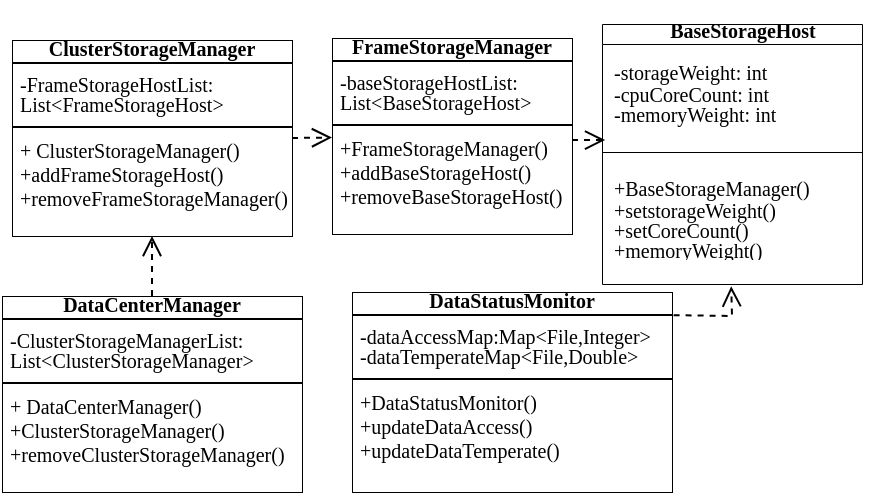 <mxfile version="24.0.8" type="github">
  <diagram name="第 1 页" id="nQ7ygSFxKSvtULuJC0PI">
    <mxGraphModel dx="771" dy="494" grid="1" gridSize="10" guides="1" tooltips="1" connect="1" arrows="1" fold="1" page="1" pageScale="1" pageWidth="827" pageHeight="1169" math="0" shadow="0">
      <root>
        <mxCell id="0" />
        <mxCell id="1" parent="0" />
        <mxCell id="e91pbkMCY1nBFIZttT2K-29" value="&lt;p style=&quot;margin: 4px 0px 0px; text-align: center; line-height: 10%;&quot;&gt;&lt;b style=&quot;font-family: &amp;quot;Times New Roman&amp;quot;; font-size: 10px; text-wrap: nowrap;&quot;&gt;FrameStorageManager&lt;/b&gt;&lt;br&gt;&lt;/p&gt;&lt;hr size=&quot;1&quot; style=&quot;border-style:solid;&quot;&gt;&lt;p style=&quot;margin: 0px 0px 0px 4px; line-height: 80%;&quot;&gt;&lt;font style=&quot;font-size: 10px;&quot; face=&quot;Times New Roman&quot;&gt;-baseStorageHostList:&lt;br&gt;&lt;/font&gt;&lt;/p&gt;&lt;p style=&quot;margin: 0px 0px 0px 4px; line-height: 80%;&quot;&gt;&lt;font style=&quot;font-size: 10px;&quot; face=&quot;Times New Roman&quot;&gt;List&amp;lt;&lt;/font&gt;&lt;span style=&quot;background-color: initial; text-wrap: nowrap; font-family: &amp;quot;Times New Roman&amp;quot;; font-size: 10px; text-align: center;&quot;&gt;BaseStorageHost&lt;/span&gt;&lt;span style=&quot;font-size: 10px; font-family: &amp;quot;Times New Roman&amp;quot;; background-color: initial;&quot;&gt;&amp;gt;&lt;/span&gt;&lt;/p&gt;&lt;hr size=&quot;1&quot; style=&quot;border-style:solid;&quot;&gt;&lt;p style=&quot;margin: 0px 0px 0px 4px; line-height: 90%;&quot;&gt;&lt;font style=&quot;font-size: 10px;&quot; face=&quot;Times New Roman&quot;&gt;+FrameStorageManager()&lt;br&gt;+add&lt;/font&gt;&lt;span style=&quot;background-color: initial; text-wrap: nowrap; font-family: &amp;quot;Times New Roman&amp;quot;; font-size: 10px; text-align: center;&quot;&gt;BaseStorageHost()&lt;/span&gt;&lt;/p&gt;&lt;p style=&quot;margin: 0px 0px 0px 4px; line-height: 90%;&quot;&gt;&lt;span style=&quot;background-color: initial; text-wrap: nowrap; font-family: &amp;quot;Times New Roman&amp;quot;; font-size: 10px; text-align: center;&quot;&gt;+removeBase&lt;/span&gt;&lt;span style=&quot;font-family: &amp;quot;Times New Roman&amp;quot;; font-size: 10px; text-align: center; text-wrap: nowrap; background-color: initial;&quot;&gt;StorageHost()&lt;/span&gt;&lt;/p&gt;&lt;p style=&quot;margin:0px;margin-left:4px;&quot;&gt;&lt;span style=&quot;background-color: initial; text-wrap: nowrap; font-family: &amp;quot;Times New Roman&amp;quot;; font-size: 10px; text-align: center;&quot;&gt;&lt;br&gt;&lt;/span&gt;&lt;/p&gt;&lt;p style=&quot;margin:0px;margin-left:4px;&quot;&gt;&lt;font style=&quot;font-size: 10px;&quot; face=&quot;Times New Roman&quot;&gt;&lt;br&gt;&lt;/font&gt;&lt;/p&gt;" style="verticalAlign=top;align=left;overflow=fill;html=1;whiteSpace=wrap;strokeWidth=0.5;" parent="1" vertex="1">
          <mxGeometry x="500" y="364" width="120" height="98" as="geometry" />
        </mxCell>
        <mxCell id="e91pbkMCY1nBFIZttT2K-50" value="" style="group" parent="1" vertex="1" connectable="0">
          <mxGeometry x="635" y="345" width="130" height="142" as="geometry" />
        </mxCell>
        <mxCell id="e91pbkMCY1nBFIZttT2K-2" value="" style="swimlane;fontStyle=1;align=center;verticalAlign=top;childLayout=stackLayout;horizontal=1;startSize=10;horizontalStack=0;resizeParent=1;resizeParentMax=0;resizeLast=0;collapsible=1;marginBottom=0;whiteSpace=wrap;html=1;strokeWidth=0.5;" parent="e91pbkMCY1nBFIZttT2K-50" vertex="1">
          <mxGeometry y="12" width="130" height="130" as="geometry">
            <mxRectangle x="330" y="360" width="100" height="30" as="alternateBounds" />
          </mxGeometry>
        </mxCell>
        <mxCell id="e91pbkMCY1nBFIZttT2K-3" value="&lt;font face=&quot;Times New Roman&quot; style=&quot;font-size: 10px;&quot;&gt;-storageWeight: int&lt;/font&gt;&lt;div style=&quot;line-height: 80%;&quot;&gt;&lt;font style=&quot;font-size: 10px;&quot; face=&quot;Times New Roman&quot;&gt;-cpuCoreCount: int&lt;/font&gt;&lt;/div&gt;&lt;div style=&quot;line-height: 80%;&quot;&gt;&lt;font style=&quot;font-size: 10px;&quot; face=&quot;Times New Roman&quot;&gt;-memoryWeight: int&lt;/font&gt;&lt;/div&gt;&lt;div style=&quot;line-height: 80%;&quot;&gt;&lt;font style=&quot;font-size: 10px;&quot; face=&quot;Times New Roman&quot;&gt;&lt;br&gt;&lt;/font&gt;&lt;/div&gt;&lt;div style=&quot;line-height: 80%;&quot;&gt;&lt;font style=&quot;font-size: 10px;&quot; face=&quot;Times New Roman&quot;&gt;&lt;br&gt;&lt;/font&gt;&lt;/div&gt;&lt;div style=&quot;line-height: 80%;&quot;&gt;&lt;font style=&quot;font-size: 10px;&quot; face=&quot;Times New Roman&quot;&gt;&lt;br&gt;&lt;/font&gt;&lt;/div&gt;" style="text;strokeColor=none;fillColor=none;align=left;verticalAlign=top;spacingLeft=4;spacingRight=4;overflow=hidden;rotatable=0;points=[[0,0.5],[1,0.5]];portConstraint=eastwest;whiteSpace=wrap;html=1;strokeWidth=0.5;" parent="e91pbkMCY1nBFIZttT2K-2" vertex="1">
          <mxGeometry y="10" width="130" height="50" as="geometry" />
        </mxCell>
        <mxCell id="e91pbkMCY1nBFIZttT2K-4" value="" style="line;strokeWidth=0.5;fillColor=none;align=left;verticalAlign=middle;spacingTop=-1;spacingLeft=3;spacingRight=3;rotatable=0;labelPosition=right;points=[];portConstraint=eastwest;strokeColor=inherit;" parent="e91pbkMCY1nBFIZttT2K-2" vertex="1">
          <mxGeometry y="60" width="130" height="8" as="geometry" />
        </mxCell>
        <mxCell id="e91pbkMCY1nBFIZttT2K-5" value="&lt;font style=&quot;font-size: 10px;&quot; face=&quot;Times New Roman&quot;&gt;+BaseStorageManager()&lt;/font&gt;&lt;div style=&quot;line-height: 80%;&quot;&gt;&lt;font style=&quot;font-size: 10px;&quot; face=&quot;Times New Roman&quot;&gt;+set&lt;/font&gt;&lt;span style=&quot;font-family: &amp;quot;Times New Roman&amp;quot;; font-size: 10px; background-color: initial;&quot;&gt;storageWeight()&lt;/span&gt;&lt;/div&gt;&lt;div style=&quot;line-height: 80%;&quot;&gt;&lt;span style=&quot;font-family: &amp;quot;Times New Roman&amp;quot;; font-size: 10px; background-color: initial;&quot;&gt;+set&lt;/span&gt;&lt;span style=&quot;font-family: &amp;quot;Times New Roman&amp;quot;; font-size: 10px; background-color: initial;&quot;&gt;CoreCount()&lt;/span&gt;&lt;/div&gt;&lt;div style=&quot;line-height: 80%;&quot;&gt;&lt;span style=&quot;font-family: &amp;quot;Times New Roman&amp;quot;; font-size: 10px; background-color: initial;&quot;&gt;+&lt;/span&gt;&lt;span style=&quot;font-family: &amp;quot;Times New Roman&amp;quot;; font-size: 10px; background-color: initial;&quot;&gt;memoryWeight()&lt;/span&gt;&lt;/div&gt;" style="text;strokeColor=none;fillColor=none;align=left;verticalAlign=top;spacingLeft=4;spacingRight=4;overflow=hidden;rotatable=0;points=[[0,0.5],[1,0.5]];portConstraint=eastwest;whiteSpace=wrap;html=1;strokeWidth=0.5;" parent="e91pbkMCY1nBFIZttT2K-2" vertex="1">
          <mxGeometry y="68" width="130" height="62" as="geometry" />
        </mxCell>
        <mxCell id="e91pbkMCY1nBFIZttT2K-7" style="edgeStyle=orthogonalEdgeStyle;rounded=0;orthogonalLoop=1;jettySize=auto;html=1;exitX=1;exitY=0.5;exitDx=0;exitDy=0;" parent="e91pbkMCY1nBFIZttT2K-2" source="e91pbkMCY1nBFIZttT2K-3" target="e91pbkMCY1nBFIZttT2K-3" edge="1">
          <mxGeometry relative="1" as="geometry" />
        </mxCell>
        <mxCell id="e91pbkMCY1nBFIZttT2K-6" value="&lt;font face=&quot;Times New Roman&quot; style=&quot;font-size: 10px;&quot;&gt;&lt;b&gt;BaseStorageHost&lt;/b&gt;&lt;/font&gt;" style="text;html=1;align=center;verticalAlign=middle;resizable=0;points=[];autosize=1;strokeColor=none;fillColor=none;" parent="e91pbkMCY1nBFIZttT2K-50" vertex="1">
          <mxGeometry x="20" width="100" height="30" as="geometry" />
        </mxCell>
        <mxCell id="e91pbkMCY1nBFIZttT2K-51" value="&lt;p style=&quot;margin: 4px 0px 0px; text-align: center; line-height: 10%;&quot;&gt;&lt;b style=&quot;font-family: &amp;quot;Times New Roman&amp;quot;; font-size: 10px; text-wrap: nowrap;&quot;&gt;ClusterStorageManager&lt;/b&gt;&lt;br&gt;&lt;/p&gt;&lt;hr size=&quot;1&quot; style=&quot;border-style:solid;&quot;&gt;&lt;p style=&quot;margin: 0px 0px 0px 4px; line-height: 80%;&quot;&gt;&lt;font style=&quot;font-size: 10px;&quot; face=&quot;Times New Roman&quot;&gt;-FrameStorageHostList:&lt;br&gt;&lt;/font&gt;&lt;/p&gt;&lt;p style=&quot;margin: 0px 0px 0px 4px; line-height: 80%;&quot;&gt;&lt;font style=&quot;font-size: 10px;&quot; face=&quot;Times New Roman&quot;&gt;List&amp;lt;&lt;/font&gt;&lt;span style=&quot;font-family: &amp;quot;Times New Roman&amp;quot;; font-size: 10px;&quot;&gt;Frame&lt;/span&gt;&lt;span style=&quot;background-color: initial; text-wrap: nowrap; font-family: &amp;quot;Times New Roman&amp;quot;; font-size: 10px; text-align: center;&quot;&gt;StorageHost&lt;/span&gt;&lt;span style=&quot;font-size: 10px; font-family: &amp;quot;Times New Roman&amp;quot;; background-color: initial;&quot;&gt;&amp;gt;&lt;/span&gt;&lt;/p&gt;&lt;hr size=&quot;1&quot; style=&quot;border-style:solid;&quot;&gt;&lt;p style=&quot;margin: 0px 0px 0px 4px; line-height: 90%;&quot;&gt;&lt;font style=&quot;font-size: 10px;&quot; face=&quot;Times New Roman&quot;&gt;+&lt;/font&gt;&lt;b style=&quot;text-align: center; text-wrap: nowrap; font-family: &amp;quot;Times New Roman&amp;quot;; font-size: 10px;&quot;&gt;&amp;nbsp;&lt;/b&gt;&lt;span style=&quot;text-align: center; text-wrap: nowrap; font-family: &amp;quot;Times New Roman&amp;quot;; font-size: 10px;&quot;&gt;ClusterStorageManager&lt;/span&gt;&lt;font style=&quot;font-size: 10px;&quot; face=&quot;Times New Roman&quot;&gt;()&lt;br&gt;+addFrame&lt;/font&gt;&lt;span style=&quot;background-color: initial; text-wrap: nowrap; font-family: &amp;quot;Times New Roman&amp;quot;; font-size: 10px; text-align: center;&quot;&gt;StorageHost()&lt;/span&gt;&lt;/p&gt;&lt;p style=&quot;margin: 0px 0px 0px 4px; line-height: 90%;&quot;&gt;&lt;span style=&quot;background-color: initial; text-wrap: nowrap; font-family: &amp;quot;Times New Roman&amp;quot;; font-size: 10px; text-align: center;&quot;&gt;+remove&lt;/span&gt;&lt;span style=&quot;font-family: &amp;quot;Times New Roman&amp;quot;; font-size: 10px; background-color: initial;&quot;&gt;FrameStorageManager&lt;/span&gt;&lt;span style=&quot;background-color: initial; font-family: &amp;quot;Times New Roman&amp;quot;; font-size: 10px; text-align: center; text-wrap: nowrap;&quot;&gt;()&lt;/span&gt;&lt;/p&gt;&lt;p style=&quot;margin:0px;margin-left:4px;&quot;&gt;&lt;span style=&quot;background-color: initial; text-wrap: nowrap; font-family: &amp;quot;Times New Roman&amp;quot;; font-size: 10px; text-align: center;&quot;&gt;&lt;br&gt;&lt;/span&gt;&lt;/p&gt;&lt;p style=&quot;margin:0px;margin-left:4px;&quot;&gt;&lt;font style=&quot;font-size: 10px;&quot; face=&quot;Times New Roman&quot;&gt;&lt;br&gt;&lt;/font&gt;&lt;/p&gt;" style="verticalAlign=top;align=left;overflow=fill;html=1;whiteSpace=wrap;strokeWidth=0.5;" parent="1" vertex="1">
          <mxGeometry x="340" y="365" width="140" height="98" as="geometry" />
        </mxCell>
        <mxCell id="e91pbkMCY1nBFIZttT2K-52" value="&lt;p style=&quot;margin: 4px 0px 0px; text-align: center; line-height: 10%;&quot;&gt;&lt;b style=&quot;font-family: &amp;quot;Times New Roman&amp;quot;; font-size: 10px; text-wrap: nowrap;&quot;&gt;DataCenterManager&lt;/b&gt;&lt;br&gt;&lt;/p&gt;&lt;hr size=&quot;1&quot; style=&quot;border-style:solid;&quot;&gt;&lt;p style=&quot;margin: 0px 0px 0px 4px; line-height: 80%;&quot;&gt;&lt;font style=&quot;font-size: 10px;&quot; face=&quot;Times New Roman&quot;&gt;-&lt;/font&gt;&lt;span style=&quot;text-align: center; text-wrap: nowrap; font-family: &amp;quot;Times New Roman&amp;quot;; font-size: 10px;&quot;&gt;ClusterStorageManagerList&lt;/span&gt;&lt;font style=&quot;font-size: 10px;&quot; face=&quot;Times New Roman&quot;&gt;:&lt;br&gt;&lt;/font&gt;&lt;/p&gt;&lt;p style=&quot;margin: 0px 0px 0px 4px; line-height: 80%;&quot;&gt;&lt;font style=&quot;font-size: 10px;&quot; face=&quot;Times New Roman&quot;&gt;List&amp;lt;&lt;/font&gt;&lt;span style=&quot;font-family: &amp;quot;Times New Roman&amp;quot;; font-size: 10px; text-align: center; text-wrap: nowrap;&quot;&gt;ClusterStorageManager&lt;/span&gt;&lt;span style=&quot;font-size: 10px; font-family: &amp;quot;Times New Roman&amp;quot;; background-color: initial;&quot;&gt;&amp;gt;&lt;/span&gt;&lt;/p&gt;&lt;hr size=&quot;1&quot; style=&quot;border-style:solid;&quot;&gt;&lt;p style=&quot;margin: 0px 0px 0px 4px; line-height: 90%;&quot;&gt;&lt;font style=&quot;font-size: 10px;&quot; face=&quot;Times New Roman&quot;&gt;+&lt;/font&gt;&lt;b style=&quot;text-align: center; text-wrap: nowrap; font-family: &amp;quot;Times New Roman&amp;quot;; font-size: 10px;&quot;&gt;&amp;nbsp;&lt;/b&gt;&lt;span style=&quot;text-align: center; text-wrap: nowrap; font-family: &amp;quot;Times New Roman&amp;quot;; font-size: 10px;&quot;&gt;DataCenterManager&lt;/span&gt;&lt;font style=&quot;font-size: 10px;&quot; face=&quot;Times New Roman&quot;&gt;()&lt;br&gt;+&lt;/font&gt;&lt;span style=&quot;font-family: &amp;quot;Times New Roman&amp;quot;; font-size: 10px; text-align: center; text-wrap: nowrap;&quot;&gt;ClusterStorageManager&lt;/span&gt;&lt;span style=&quot;background-color: initial; text-wrap: nowrap; font-family: &amp;quot;Times New Roman&amp;quot;; font-size: 10px; text-align: center;&quot;&gt;()&lt;/span&gt;&lt;/p&gt;&lt;p style=&quot;margin: 0px 0px 0px 4px; line-height: 90%;&quot;&gt;&lt;span style=&quot;background-color: initial; text-wrap: nowrap; font-family: &amp;quot;Times New Roman&amp;quot;; font-size: 10px; text-align: center;&quot;&gt;+remove&lt;/span&gt;&lt;span style=&quot;font-family: &amp;quot;Times New Roman&amp;quot;; font-size: 10px; text-align: center; text-wrap: nowrap; background-color: initial;&quot;&gt;ClusterStorageManager&lt;/span&gt;&lt;span style=&quot;background-color: initial; font-family: &amp;quot;Times New Roman&amp;quot;; font-size: 10px; text-align: center; text-wrap: nowrap;&quot;&gt;()&lt;/span&gt;&lt;/p&gt;&lt;p style=&quot;margin:0px;margin-left:4px;&quot;&gt;&lt;span style=&quot;background-color: initial; text-wrap: nowrap; font-family: &amp;quot;Times New Roman&amp;quot;; font-size: 10px; text-align: center;&quot;&gt;&lt;br&gt;&lt;/span&gt;&lt;/p&gt;&lt;p style=&quot;margin:0px;margin-left:4px;&quot;&gt;&lt;font style=&quot;font-size: 10px;&quot; face=&quot;Times New Roman&quot;&gt;&lt;br&gt;&lt;/font&gt;&lt;/p&gt;" style="verticalAlign=top;align=left;overflow=fill;html=1;whiteSpace=wrap;strokeWidth=0.5;" parent="1" vertex="1">
          <mxGeometry x="335" y="493" width="150" height="98" as="geometry" />
        </mxCell>
        <mxCell id="bXxIx29E_SM2ivV317YK-1" value="&lt;p style=&quot;margin: 4px 0px 0px; text-align: center; line-height: 10%;&quot;&gt;&lt;b style=&quot;font-family: &amp;quot;Times New Roman&amp;quot;; font-size: 10px; text-wrap: nowrap;&quot;&gt;DataStatusMonitor&lt;/b&gt;&lt;br&gt;&lt;/p&gt;&lt;hr size=&quot;1&quot; style=&quot;border-style:solid;&quot;&gt;&lt;p style=&quot;margin: 0px 0px 0px 4px; line-height: 80%;&quot;&gt;&lt;font style=&quot;font-size: 10px;&quot; face=&quot;Times New Roman&quot;&gt;-dataAccessMap:&lt;/font&gt;&lt;font style=&quot;background-color: initial; font-size: 10px;&quot; face=&quot;Times New Roman&quot;&gt;Map&amp;lt;&lt;/font&gt;&lt;span style=&quot;background-color: initial; text-wrap: nowrap; font-family: &amp;quot;Times New Roman&amp;quot;; font-size: 10px; text-align: center;&quot;&gt;File,Integer&lt;/span&gt;&lt;span style=&quot;background-color: initial; font-size: 10px; font-family: &amp;quot;Times New Roman&amp;quot;;&quot;&gt;&amp;gt;&lt;/span&gt;&lt;/p&gt;&lt;p style=&quot;margin: 0px 0px 0px 4px; line-height: 80%;&quot;&gt;&lt;span style=&quot;background-color: initial; font-size: 10px; font-family: &amp;quot;Times New Roman&amp;quot;;&quot;&gt;-dataTemperateMap&amp;lt;File,Double&amp;gt;&lt;/span&gt;&lt;/p&gt;&lt;hr size=&quot;1&quot; style=&quot;border-style:solid;&quot;&gt;&lt;p style=&quot;margin: 0px 0px 0px 4px; line-height: 90%;&quot;&gt;&lt;font style=&quot;font-size: 10px;&quot; face=&quot;Times New Roman&quot;&gt;+&lt;/font&gt;&lt;span style=&quot;text-align: center; text-wrap: nowrap; font-family: &amp;quot;Times New Roman&amp;quot;; font-size: 10px;&quot;&gt;DataStatusMonitor&lt;/span&gt;&lt;font style=&quot;font-size: 10px;&quot; face=&quot;Times New Roman&quot;&gt;()&lt;/font&gt;&lt;/p&gt;&lt;p style=&quot;margin: 0px 0px 0px 4px; line-height: 90%;&quot;&gt;&lt;font style=&quot;font-size: 10px;&quot; face=&quot;Times New Roman&quot;&gt;+updateD&lt;/font&gt;&lt;span style=&quot;font-family: &amp;quot;Times New Roman&amp;quot;; font-size: 10px;&quot;&gt;ataAccess()&lt;/span&gt;&lt;/p&gt;&lt;p style=&quot;margin: 0px 0px 0px 4px; line-height: 90%;&quot;&gt;&lt;font style=&quot;font-size: 10px;&quot; face=&quot;Times New Roman&quot;&gt;+updateData&lt;/font&gt;&lt;span style=&quot;font-family: &amp;quot;Times New Roman&amp;quot;; font-size: 10px;&quot;&gt;Temperate()&lt;/span&gt;&lt;font style=&quot;font-size: 10px;&quot; face=&quot;Times New Roman&quot;&gt;&lt;br&gt;&lt;br&gt;&lt;/font&gt;&lt;/p&gt;&lt;p style=&quot;margin:0px;margin-left:4px;&quot;&gt;&lt;span style=&quot;background-color: initial; text-wrap: nowrap; font-family: &amp;quot;Times New Roman&amp;quot;; font-size: 10px; text-align: center;&quot;&gt;&lt;br&gt;&lt;/span&gt;&lt;/p&gt;&lt;p style=&quot;margin:0px;margin-left:4px;&quot;&gt;&lt;font style=&quot;font-size: 10px;&quot; face=&quot;Times New Roman&quot;&gt;&lt;br&gt;&lt;/font&gt;&lt;/p&gt;" style="verticalAlign=top;align=left;overflow=fill;html=1;whiteSpace=wrap;strokeWidth=0.5;" vertex="1" parent="1">
          <mxGeometry x="510" y="491" width="160" height="100" as="geometry" />
        </mxCell>
        <mxCell id="bXxIx29E_SM2ivV317YK-3" value="" style="html=1;verticalAlign=bottom;endArrow=open;dashed=1;endSize=8;curved=0;rounded=0;exitX=1;exitY=0.5;exitDx=0;exitDy=0;entryX=0.012;entryY=0.961;entryDx=0;entryDy=0;entryPerimeter=0;" edge="1" parent="1" target="e91pbkMCY1nBFIZttT2K-3">
          <mxGeometry relative="1" as="geometry">
            <mxPoint x="620.0" y="415.0" as="sourcePoint" />
            <mxPoint x="610" y="564" as="targetPoint" />
          </mxGeometry>
        </mxCell>
        <mxCell id="bXxIx29E_SM2ivV317YK-4" value="" style="html=1;verticalAlign=bottom;endArrow=open;dashed=1;endSize=8;curved=0;rounded=0;exitX=1;exitY=0.5;exitDx=0;exitDy=0;" edge="1" parent="1" source="e91pbkMCY1nBFIZttT2K-51" target="e91pbkMCY1nBFIZttT2K-29">
          <mxGeometry relative="1" as="geometry">
            <mxPoint x="530" y="670" as="sourcePoint" />
            <mxPoint x="450" y="670" as="targetPoint" />
          </mxGeometry>
        </mxCell>
        <mxCell id="bXxIx29E_SM2ivV317YK-5" value="" style="html=1;verticalAlign=bottom;endArrow=open;dashed=1;endSize=8;curved=0;rounded=0;exitX=0.5;exitY=0;exitDx=0;exitDy=0;entryX=0.5;entryY=1;entryDx=0;entryDy=0;" edge="1" parent="1" source="e91pbkMCY1nBFIZttT2K-52" target="e91pbkMCY1nBFIZttT2K-51">
          <mxGeometry relative="1" as="geometry">
            <mxPoint x="390" y="670" as="sourcePoint" />
            <mxPoint x="310" y="670" as="targetPoint" />
          </mxGeometry>
        </mxCell>
        <mxCell id="bXxIx29E_SM2ivV317YK-6" value="" style="html=1;verticalAlign=bottom;endArrow=open;dashed=1;endSize=8;curved=0;rounded=0;exitX=1.005;exitY=0.116;exitDx=0;exitDy=0;entryX=0.497;entryY=1.019;entryDx=0;entryDy=0;entryPerimeter=0;exitPerimeter=0;" edge="1" parent="1" source="bXxIx29E_SM2ivV317YK-1" target="e91pbkMCY1nBFIZttT2K-5">
          <mxGeometry relative="1" as="geometry">
            <mxPoint x="670" y="670" as="sourcePoint" />
            <mxPoint x="740" y="540" as="targetPoint" />
            <Array as="points">
              <mxPoint x="700" y="503" />
            </Array>
          </mxGeometry>
        </mxCell>
      </root>
    </mxGraphModel>
  </diagram>
</mxfile>
